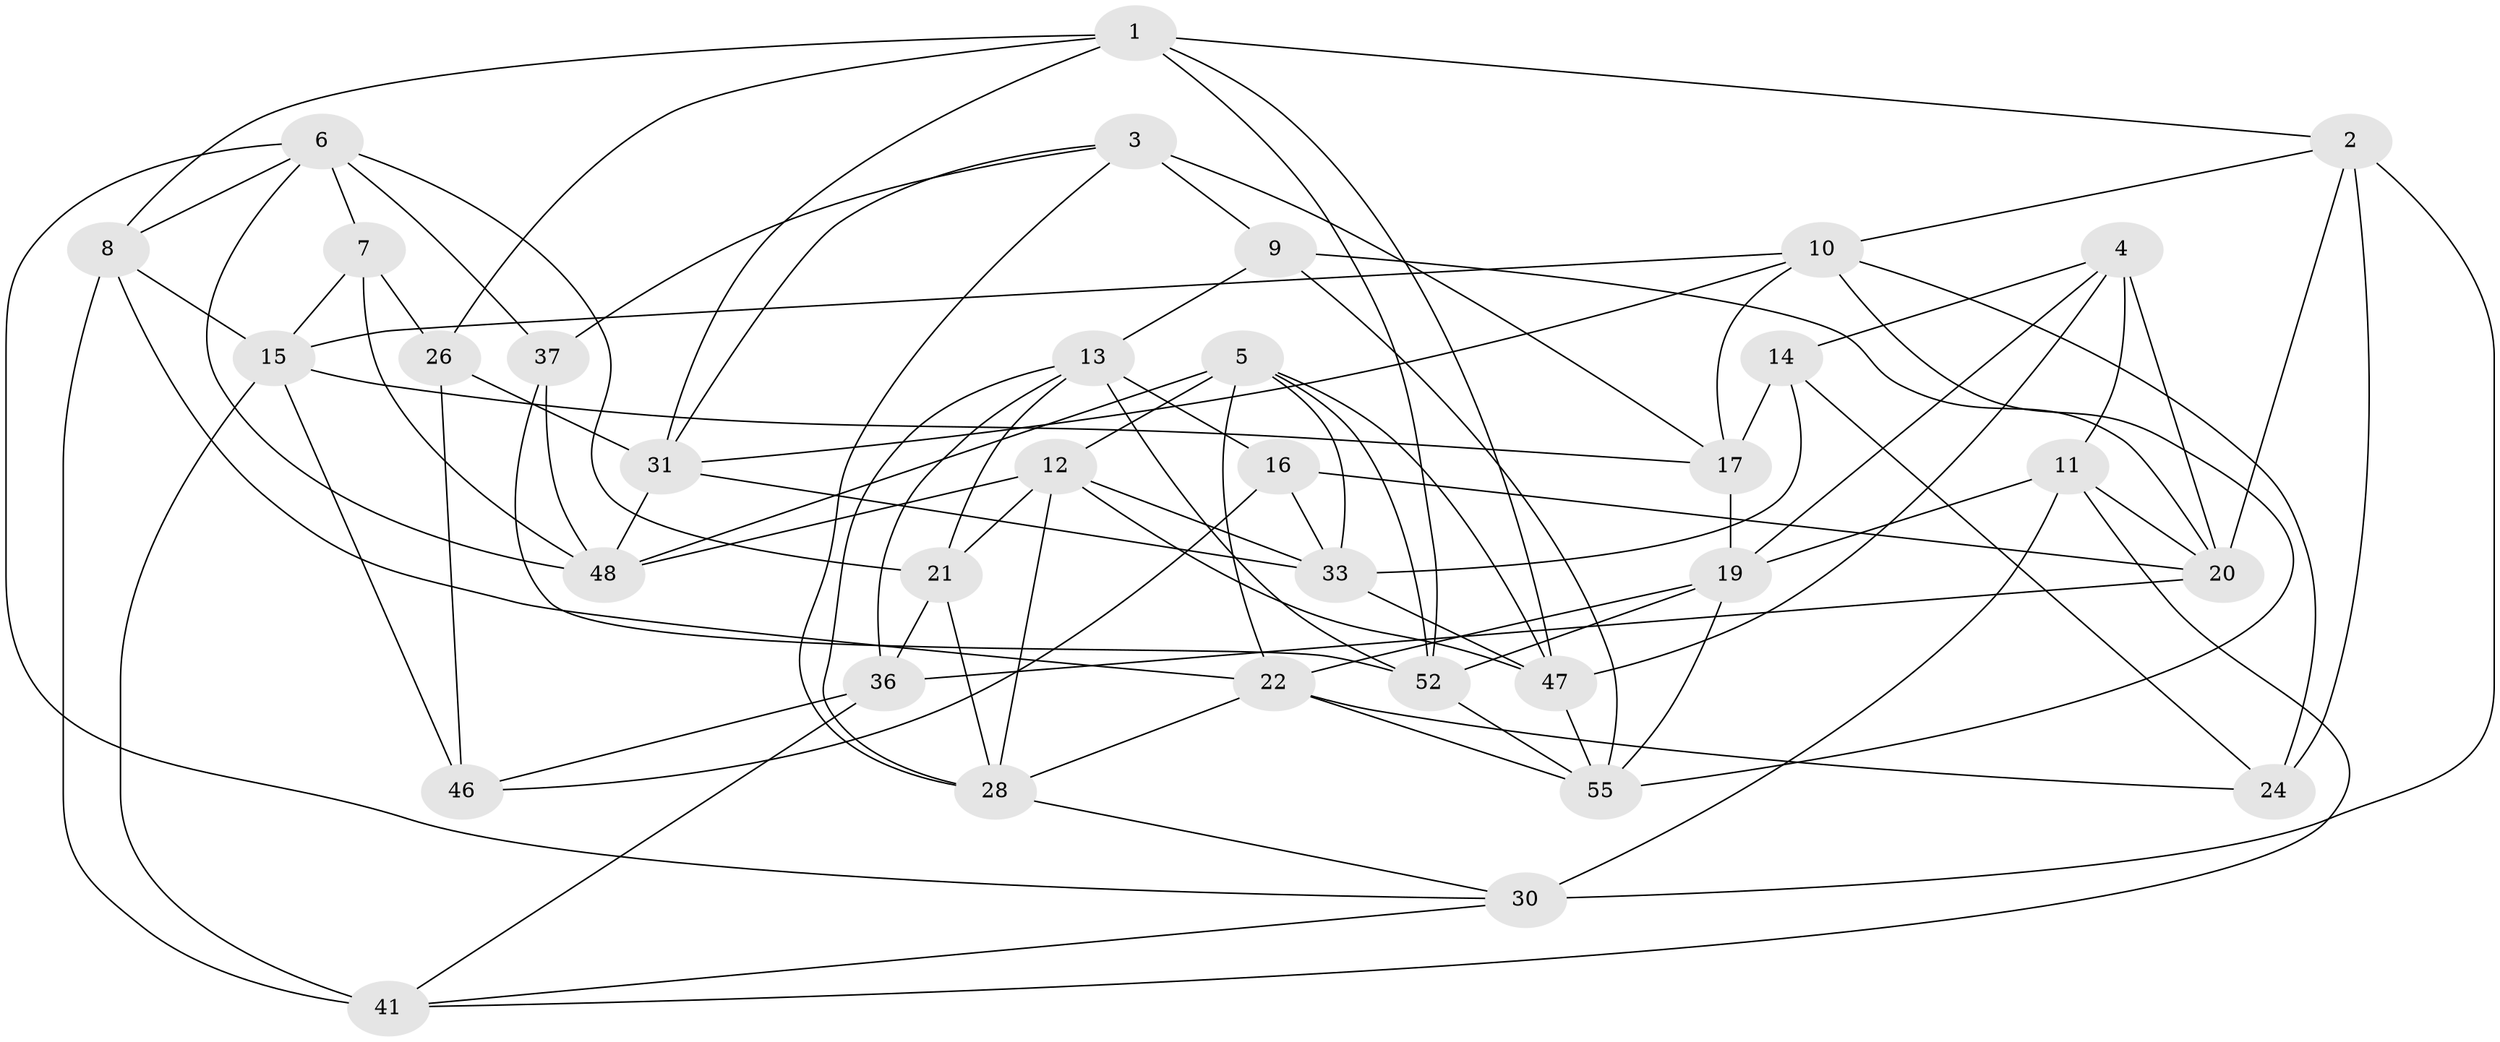 // original degree distribution, {4: 1.0}
// Generated by graph-tools (version 1.1) at 2025/11/02/27/25 16:11:43]
// undirected, 35 vertices, 92 edges
graph export_dot {
graph [start="1"]
  node [color=gray90,style=filled];
  1 [super="+32"];
  2 [super="+42"];
  3 [super="+49"];
  4 [super="+44"];
  5 [super="+27"];
  6 [super="+18"];
  7 [super="+43"];
  8 [super="+38"];
  9;
  10 [super="+40"];
  11 [super="+29"];
  12 [super="+62"];
  13 [super="+35"];
  14;
  15 [super="+39"];
  16;
  17 [super="+56"];
  19 [super="+64"];
  20 [super="+23"];
  21 [super="+25"];
  22 [super="+34"];
  24;
  26 [super="+54"];
  28 [super="+60"];
  30 [super="+45"];
  31 [super="+59"];
  33 [super="+53"];
  36 [super="+57"];
  37;
  41 [super="+58"];
  46;
  47 [super="+50"];
  48 [super="+51"];
  52 [super="+61"];
  55 [super="+63"];
  1 -- 26;
  1 -- 8;
  1 -- 2;
  1 -- 47;
  1 -- 31;
  1 -- 52;
  2 -- 20;
  2 -- 10;
  2 -- 24;
  2 -- 30 [weight=2];
  3 -- 9;
  3 -- 17 [weight=2];
  3 -- 37;
  3 -- 31;
  3 -- 28;
  4 -- 19;
  4 -- 47;
  4 -- 11 [weight=2];
  4 -- 20;
  4 -- 14;
  5 -- 48;
  5 -- 47;
  5 -- 52;
  5 -- 22;
  5 -- 33;
  5 -- 12;
  6 -- 37;
  6 -- 7;
  6 -- 8;
  6 -- 21;
  6 -- 48;
  6 -- 30;
  7 -- 26 [weight=3];
  7 -- 48;
  7 -- 15;
  8 -- 22;
  8 -- 41 [weight=2];
  8 -- 15;
  9 -- 13;
  9 -- 20;
  9 -- 55;
  10 -- 15;
  10 -- 24;
  10 -- 17;
  10 -- 31;
  10 -- 55;
  11 -- 19;
  11 -- 20;
  11 -- 30;
  11 -- 41;
  12 -- 48;
  12 -- 47;
  12 -- 21;
  12 -- 33;
  12 -- 28;
  13 -- 16;
  13 -- 36;
  13 -- 28;
  13 -- 21;
  13 -- 52;
  14 -- 24;
  14 -- 33;
  14 -- 17;
  15 -- 46;
  15 -- 41;
  15 -- 17;
  16 -- 46;
  16 -- 20;
  16 -- 33;
  17 -- 19;
  19 -- 55;
  19 -- 52;
  19 -- 22;
  20 -- 36;
  21 -- 36 [weight=2];
  21 -- 28;
  22 -- 28;
  22 -- 24;
  22 -- 55;
  26 -- 31;
  26 -- 46;
  28 -- 30;
  30 -- 41;
  31 -- 48;
  31 -- 33;
  33 -- 47;
  36 -- 41;
  36 -- 46;
  37 -- 52;
  37 -- 48;
  47 -- 55;
  52 -- 55;
}

